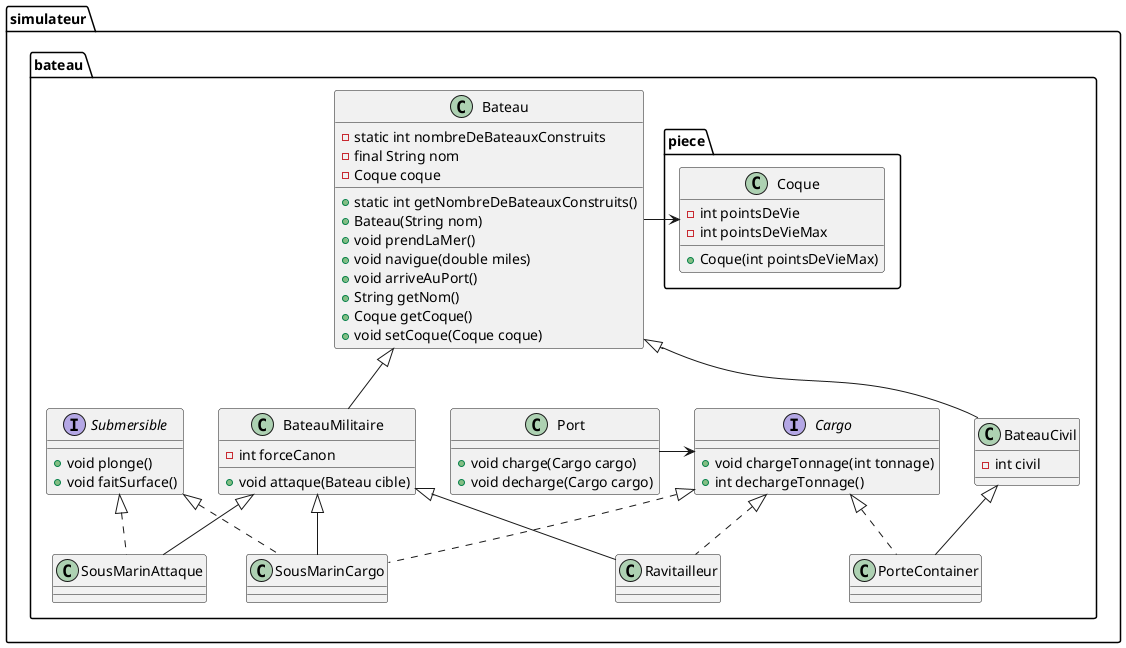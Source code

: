 @startuml
package simulateur.bateau{

interface Cargo{
   + void chargeTonnage(int tonnage)
   + int dechargeTonnage()
}

interface Submersible{
   + void plonge()
   + void faitSurface()
}

class Bateau {
   - static int nombreDeBateauxConstruits
   - final String nom
   - Coque coque
   + static int getNombreDeBateauxConstruits()
   + Bateau(String nom)
   + void prendLaMer()
   + void navigue(double miles)
   + void arriveAuPort()
   + String getNom()
   + Coque getCoque()
   + void setCoque(Coque coque)
}

class BateauCivil extends Bateau{
   - int civil
}

class BateauMilitaire extends Bateau{
   - int forceCanon
   + void attaque(Bateau cible)
}

package piece{
class Coque {
	- int pointsDeVie
	- int pointsDeVieMax
	+ Coque(int pointsDeVieMax)
	}
}


class Ravitailleur extends BateauMilitaire implements Cargo{

}
class PorteContainer extends BateauCivil implements Cargo{

}

class SousMarinAttaque extends BateauMilitaire implements Submersible{
}


class SousMarinCargo extends BateauMilitaire implements Submersible, Cargo{
}

Bateau -> Coque

class Port{
   +void charge(Cargo cargo)
   +void decharge(Cargo cargo)
}
Port -> Cargo

}
@enduml